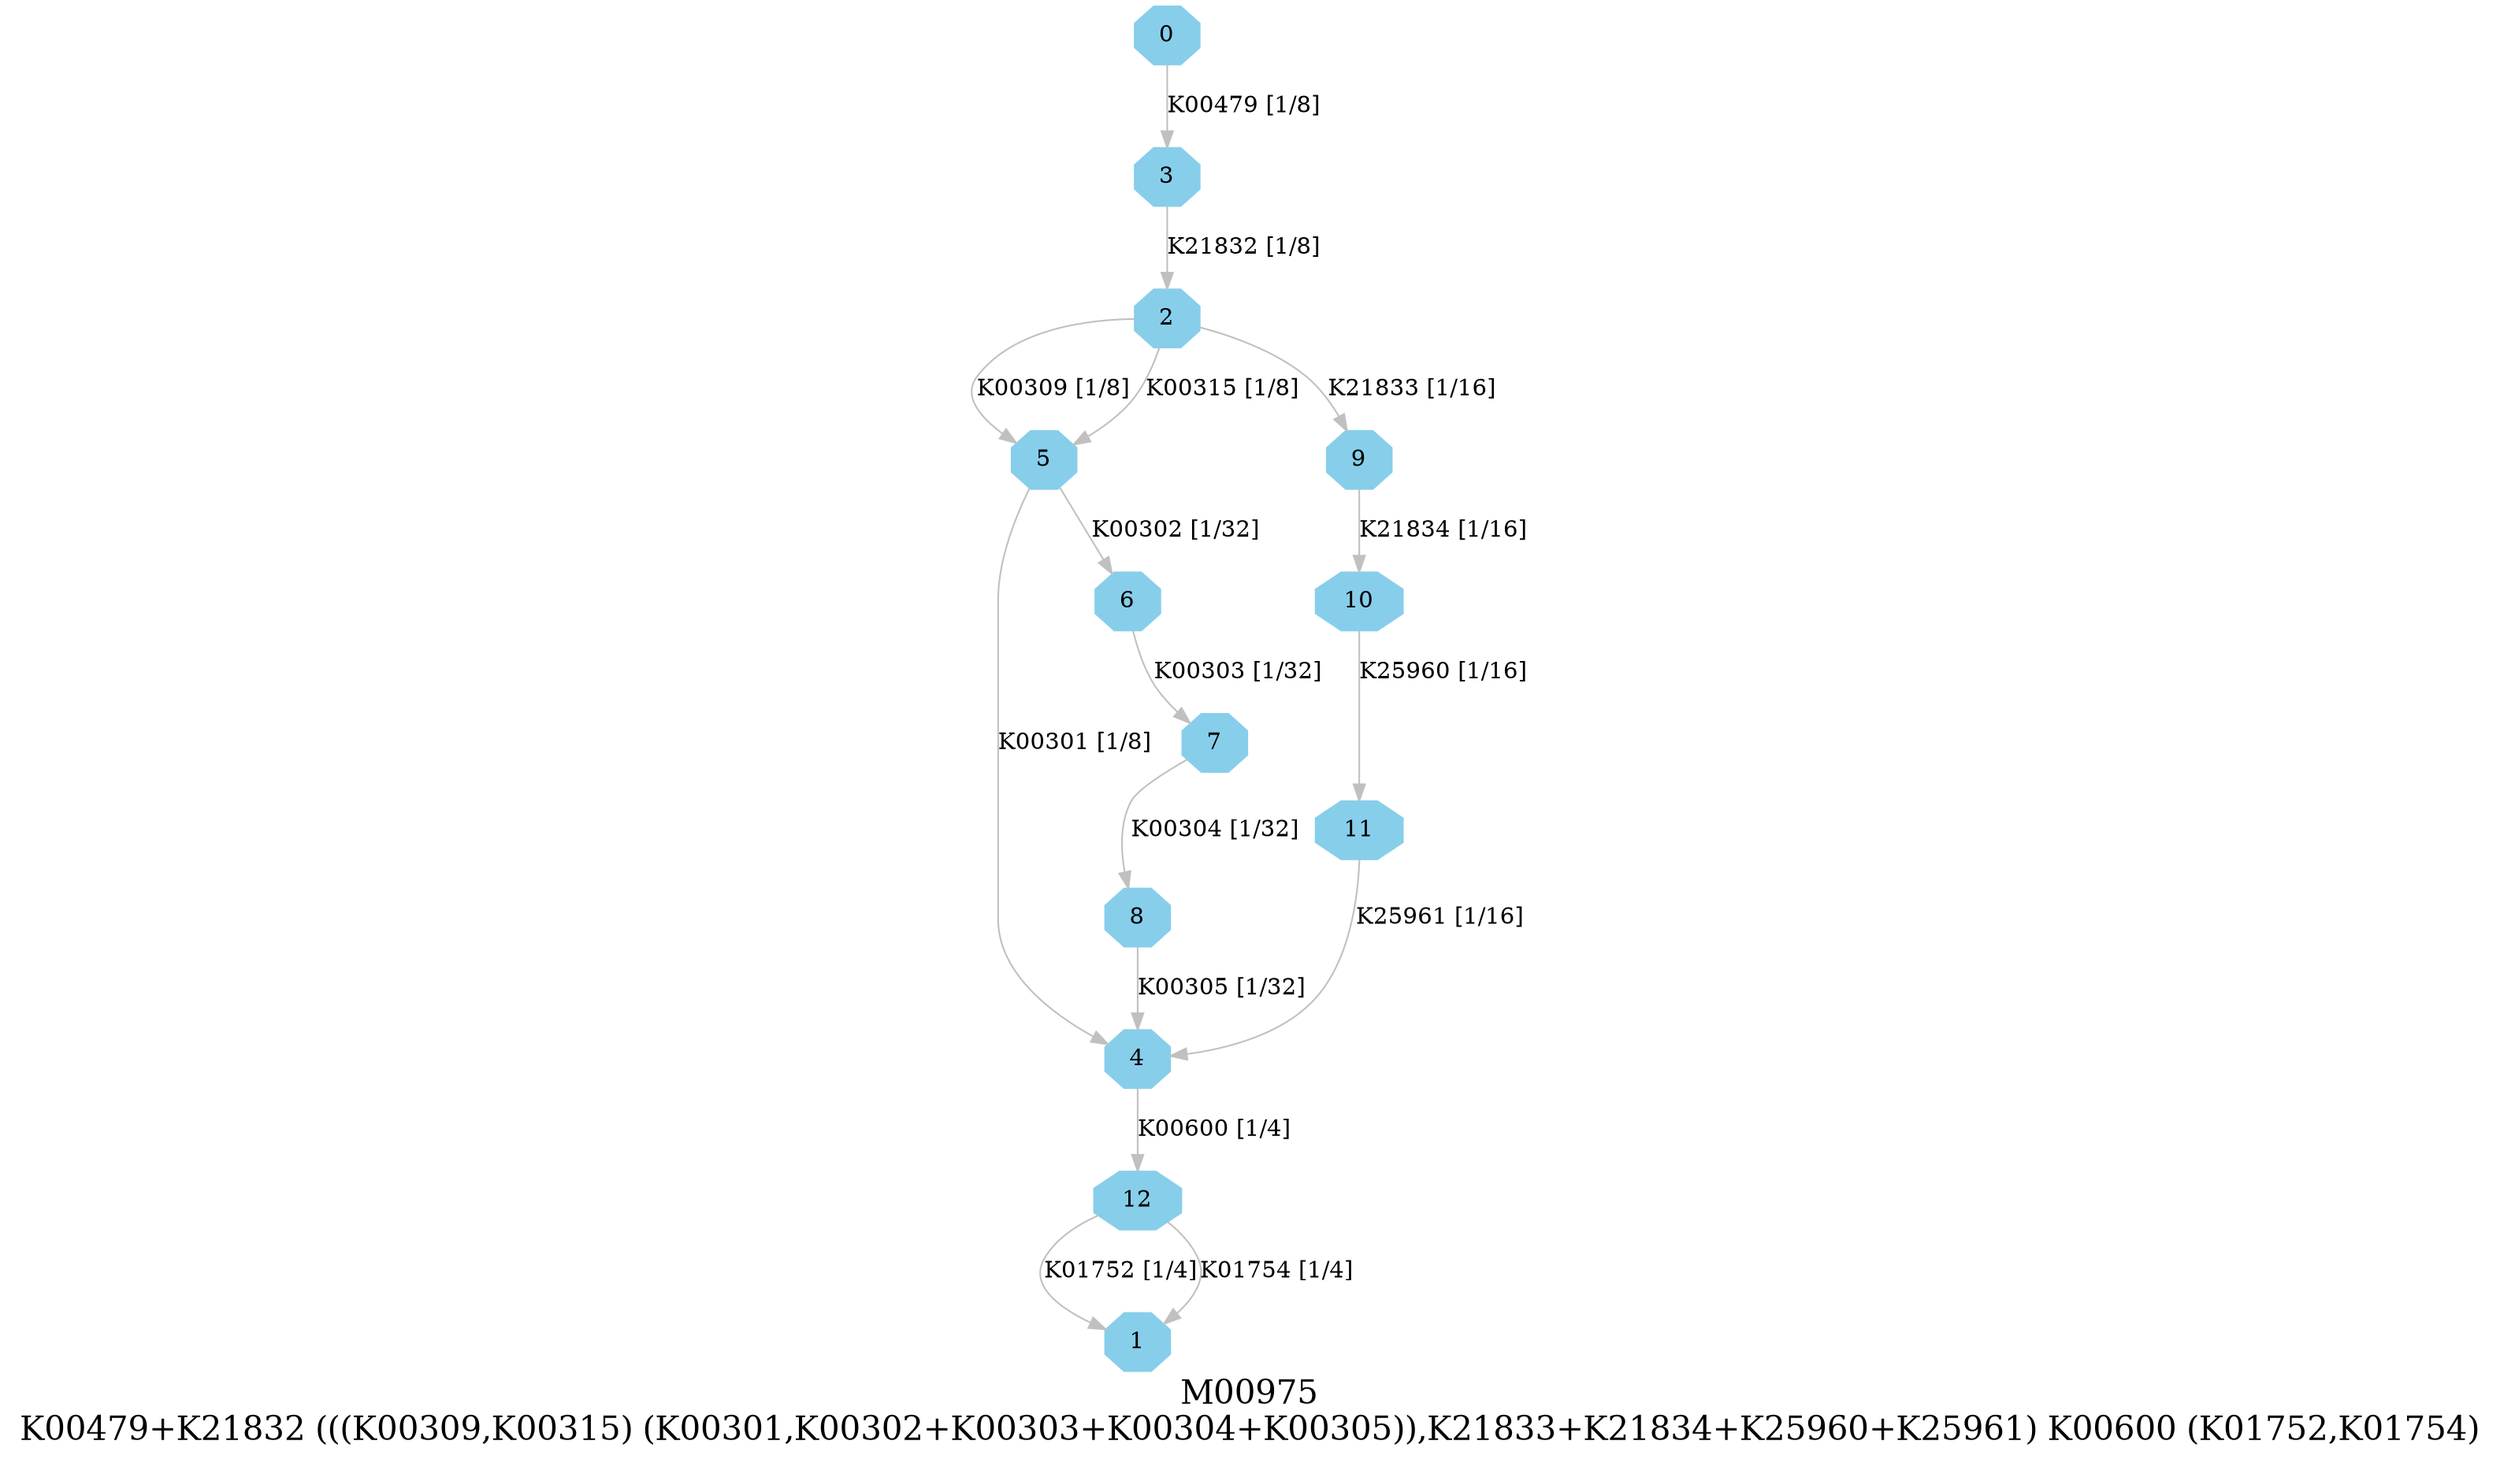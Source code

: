 digraph G {
graph [label="M00975
K00479+K21832 (((K00309,K00315) (K00301,K00302+K00303+K00304+K00305)),K21833+K21834+K25960+K25961) K00600 (K01752,K01754)",fontsize=20];
node [shape=box,style=filled];
edge [len=3,color=grey];
{node [width=.3,height=.3,shape=octagon,style=filled,color=skyblue] 0 1 2 3 4 5 6 7 8 9 10 11 12 }
0 -> 3 [label="K00479 [1/8]"];
2 -> 5 [label="K00309 [1/8]"];
2 -> 5 [label="K00315 [1/8]"];
2 -> 9 [label="K21833 [1/16]"];
3 -> 2 [label="K21832 [1/8]"];
4 -> 12 [label="K00600 [1/4]"];
5 -> 4 [label="K00301 [1/8]"];
5 -> 6 [label="K00302 [1/32]"];
6 -> 7 [label="K00303 [1/32]"];
7 -> 8 [label="K00304 [1/32]"];
8 -> 4 [label="K00305 [1/32]"];
9 -> 10 [label="K21834 [1/16]"];
10 -> 11 [label="K25960 [1/16]"];
11 -> 4 [label="K25961 [1/16]"];
12 -> 1 [label="K01752 [1/4]"];
12 -> 1 [label="K01754 [1/4]"];
}